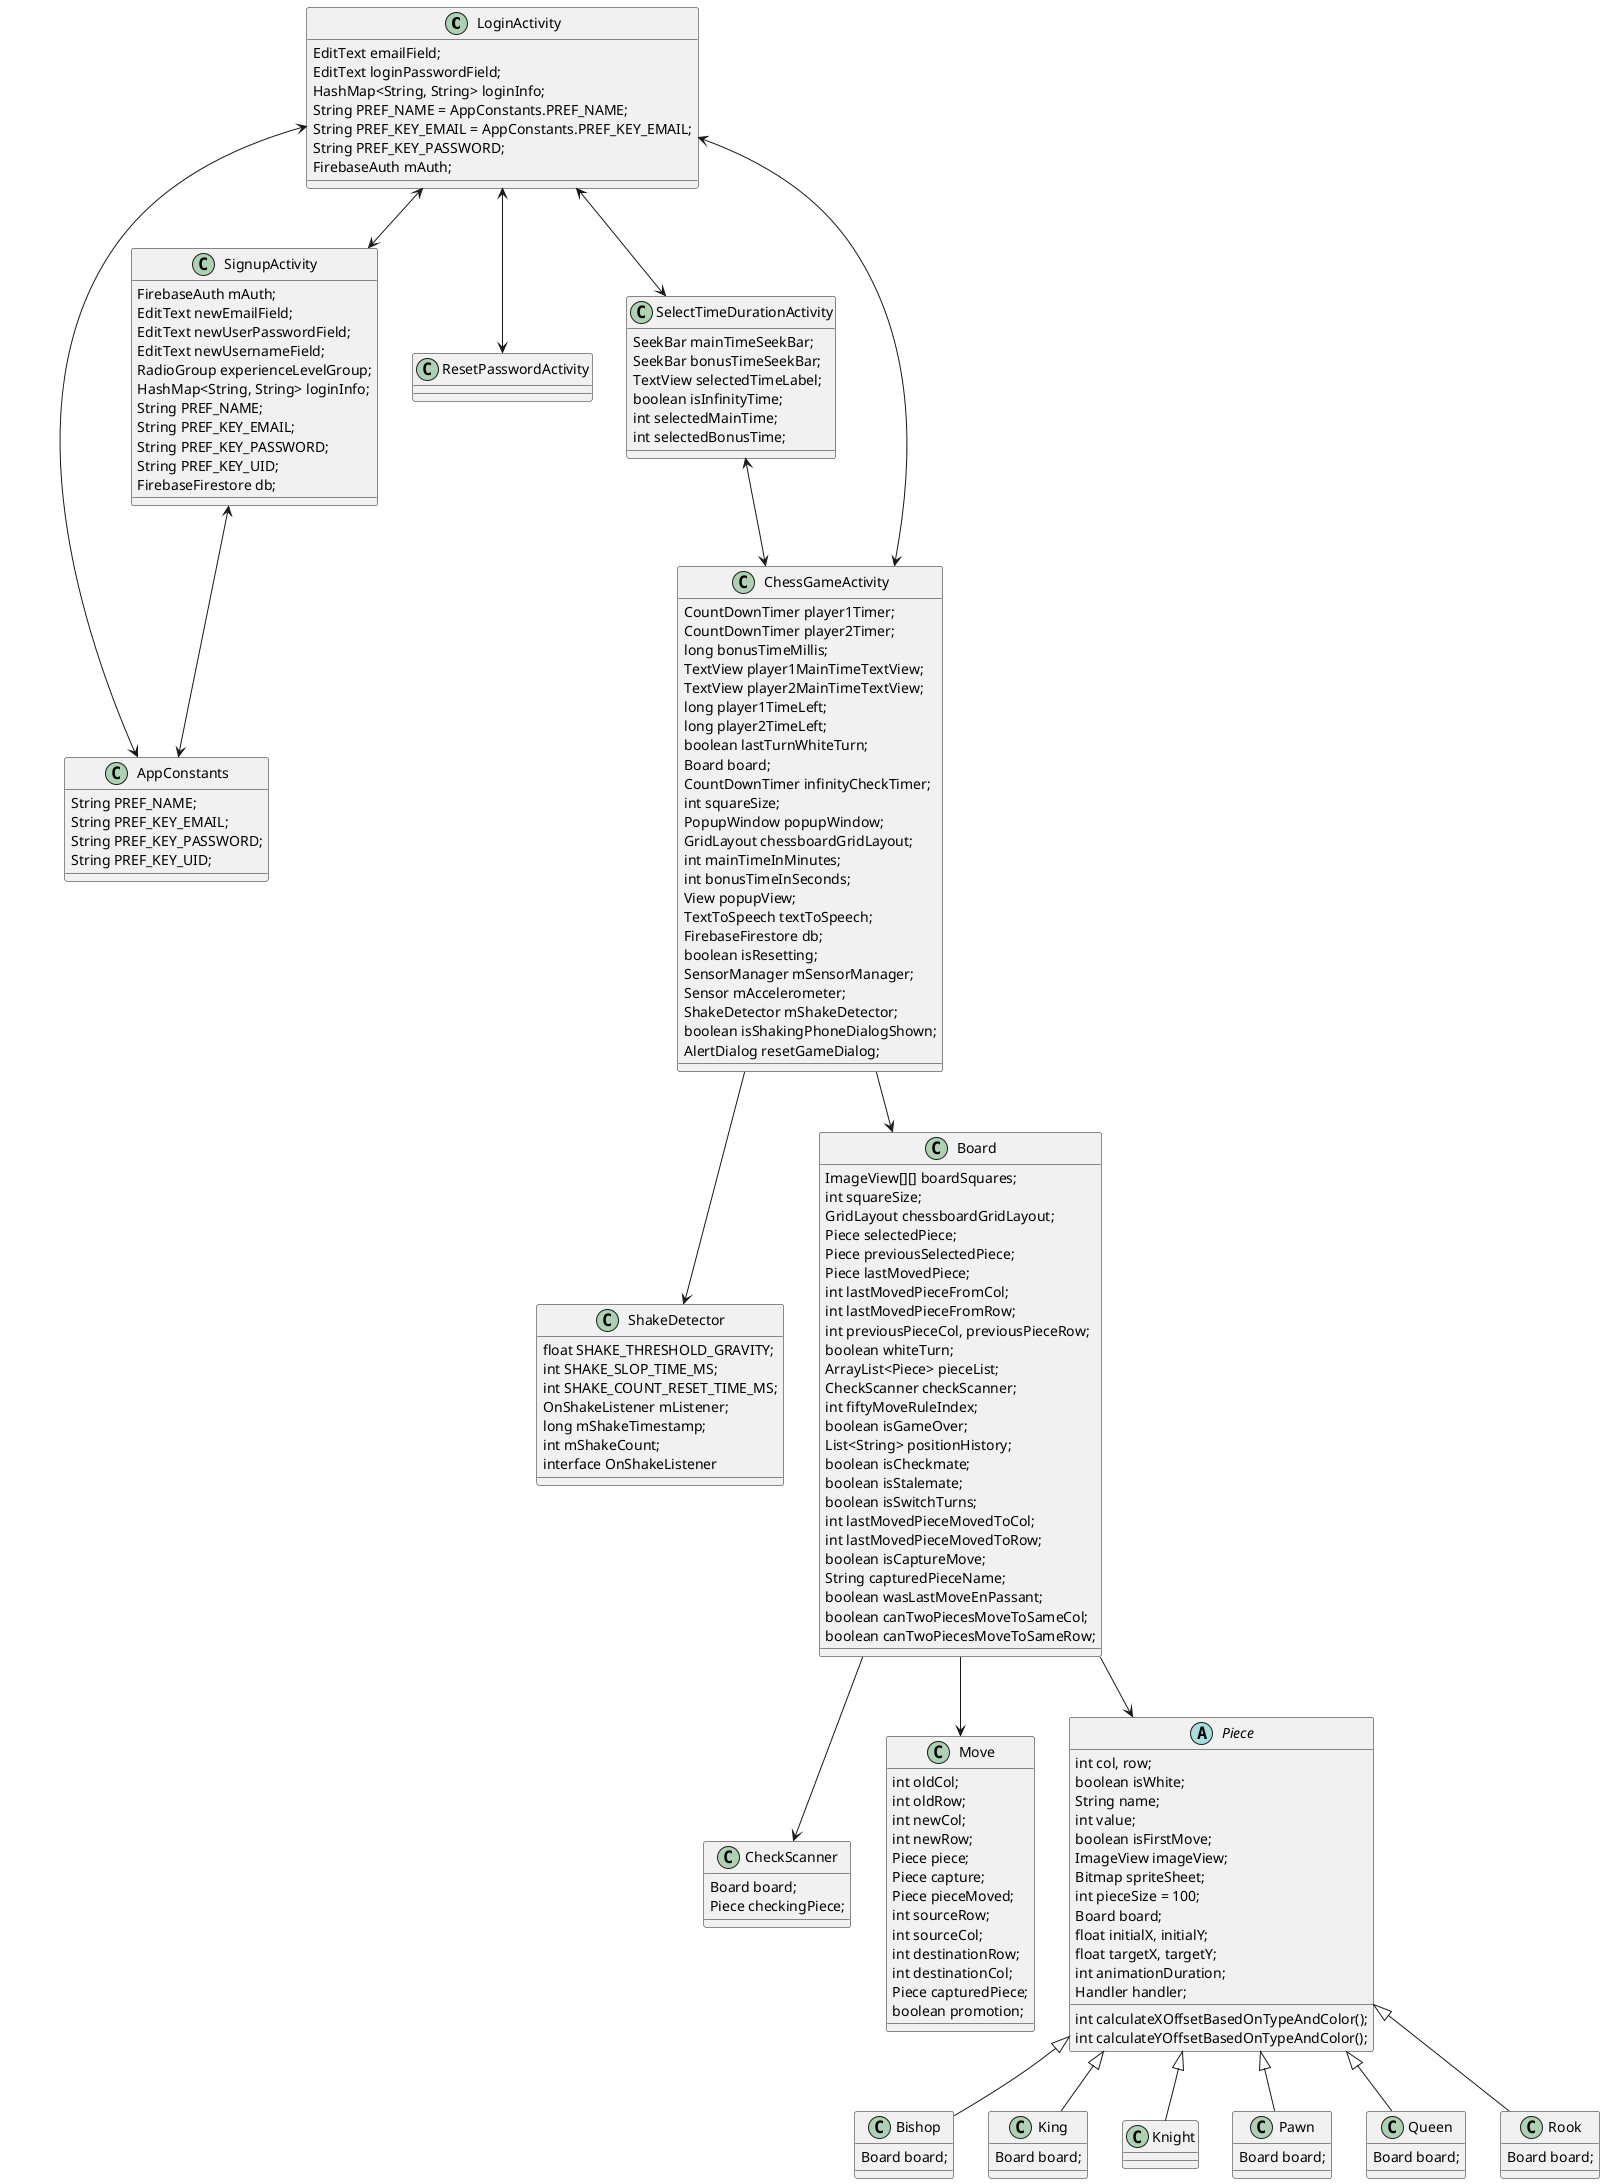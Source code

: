 @startuml
class LoginActivity{
    EditText emailField;
    EditText loginPasswordField;
    HashMap<String, String> loginInfo;
    String PREF_NAME = AppConstants.PREF_NAME;
    String PREF_KEY_EMAIL = AppConstants.PREF_KEY_EMAIL;
    String PREF_KEY_PASSWORD;
    FirebaseAuth mAuth;
}
class AppConstants{
    String PREF_NAME;
    String PREF_KEY_EMAIL;
    String PREF_KEY_PASSWORD;
    String PREF_KEY_UID;
}
class SignupActivity{
FirebaseAuth mAuth;
    EditText newEmailField;
    EditText newUserPasswordField;
    EditText newUsernameField;
    RadioGroup experienceLevelGroup;
    HashMap<String, String> loginInfo;
    String PREF_NAME;
    String PREF_KEY_EMAIL;
    String PREF_KEY_PASSWORD;
    String PREF_KEY_UID;
    FirebaseFirestore db;
}
class ResetPasswordActivity{
}
class SelectTimeDurationActivity{
    SeekBar mainTimeSeekBar;
    SeekBar bonusTimeSeekBar;
    TextView selectedTimeLabel;
    boolean isInfinityTime;
    int selectedMainTime;
    int selectedBonusTime;
}
class ChessGameActivity{
    CountDownTimer player1Timer;
    CountDownTimer player2Timer;
    long bonusTimeMillis;
    TextView player1MainTimeTextView;
    TextView player2MainTimeTextView;
    long player1TimeLeft;
    long player2TimeLeft;
    boolean lastTurnWhiteTurn;
    Board board;
    CountDownTimer infinityCheckTimer;
    int squareSize;
    PopupWindow popupWindow;
    GridLayout chessboardGridLayout;
    int mainTimeInMinutes;
    int bonusTimeInSeconds;
    View popupView;
    TextToSpeech textToSpeech;
    FirebaseFirestore db;
    boolean isResetting;
    SensorManager mSensorManager;
    Sensor mAccelerometer;
    ShakeDetector mShakeDetector;
    boolean isShakingPhoneDialogShown;
    AlertDialog resetGameDialog;
}
class ShakeDetector{
    float SHAKE_THRESHOLD_GRAVITY;
    int SHAKE_SLOP_TIME_MS;
    int SHAKE_COUNT_RESET_TIME_MS;
    OnShakeListener mListener;
    long mShakeTimestamp;
    int mShakeCount;
    interface OnShakeListener
}

class Board{
    ImageView[][] boardSquares;
    int squareSize;
    GridLayout chessboardGridLayout;
    Piece selectedPiece;
    Piece previousSelectedPiece;
    Piece lastMovedPiece;
    int lastMovedPieceFromCol;
    int lastMovedPieceFromRow;
    int previousPieceCol, previousPieceRow;
    boolean whiteTurn;
    ArrayList<Piece> pieceList;
    CheckScanner checkScanner;
    int fiftyMoveRuleIndex;
    boolean isGameOver;
    List<String> positionHistory;
    boolean isCheckmate;
    boolean isStalemate;
    boolean isSwitchTurns;
    int lastMovedPieceMovedToCol;
    int lastMovedPieceMovedToRow;
    boolean isCaptureMove;
    String capturedPieceName;
    boolean wasLastMoveEnPassant;
    boolean canTwoPiecesMoveToSameCol;
    boolean canTwoPiecesMoveToSameRow;
}
class CheckScanner{
    Board board;
    Piece checkingPiece;
}
class Move{
    int oldCol;
    int oldRow;
    int newCol;
    int newRow;
    Piece piece;
    Piece capture;
    Piece pieceMoved;
    int sourceRow;
    int sourceCol;
    int destinationRow;
    int destinationCol;
    Piece capturedPiece;
    boolean promotion;
}
abstract class Piece{
    int col, row;
    boolean isWhite;
    String name;
    int value;
    boolean isFirstMove;
    ImageView imageView;
    Bitmap spriteSheet;
    int pieceSize = 100;
    int calculateXOffsetBasedOnTypeAndColor();
    int calculateYOffsetBasedOnTypeAndColor();
    Board board;
    float initialX, initialY;
    float targetX, targetY;
    int animationDuration;
    Handler handler;
}
class Bishop extends Piece{
    Board board;
}
class King extends Piece{
    Board board;
}
class Knight extends Piece {
}
class Pawn extends Piece{
    Board board;
}
class Queen extends Piece{
    Board board;
}
class Rook extends Piece{
    Board board;
}

LoginActivity <--> SignupActivity
LoginActivity <--> AppConstants
LoginActivity <--> ResetPasswordActivity
LoginActivity <--> ChessGameActivity
SignupActivity <--> AppConstants
LoginActivity <--> SelectTimeDurationActivity
SelectTimeDurationActivity <--> ChessGameActivity
ChessGameActivity --> ShakeDetector
ChessGameActivity --> Board
Board --> CheckScanner
Board --> Piece
Board --> Move
@enduml